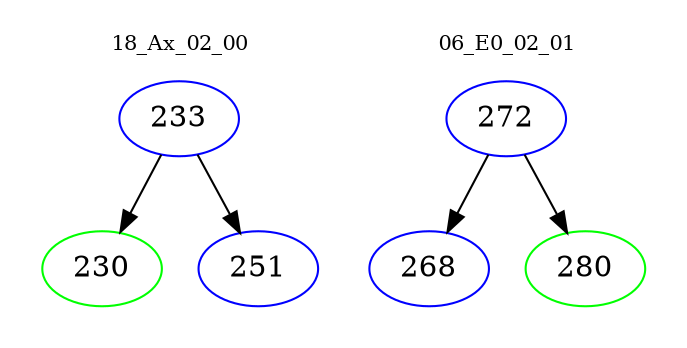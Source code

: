 digraph{
subgraph cluster_0 {
color = white
label = "18_Ax_02_00";
fontsize=10;
T0_233 [label="233", color="blue"]
T0_233 -> T0_230 [color="black"]
T0_230 [label="230", color="green"]
T0_233 -> T0_251 [color="black"]
T0_251 [label="251", color="blue"]
}
subgraph cluster_1 {
color = white
label = "06_E0_02_01";
fontsize=10;
T1_272 [label="272", color="blue"]
T1_272 -> T1_268 [color="black"]
T1_268 [label="268", color="blue"]
T1_272 -> T1_280 [color="black"]
T1_280 [label="280", color="green"]
}
}
